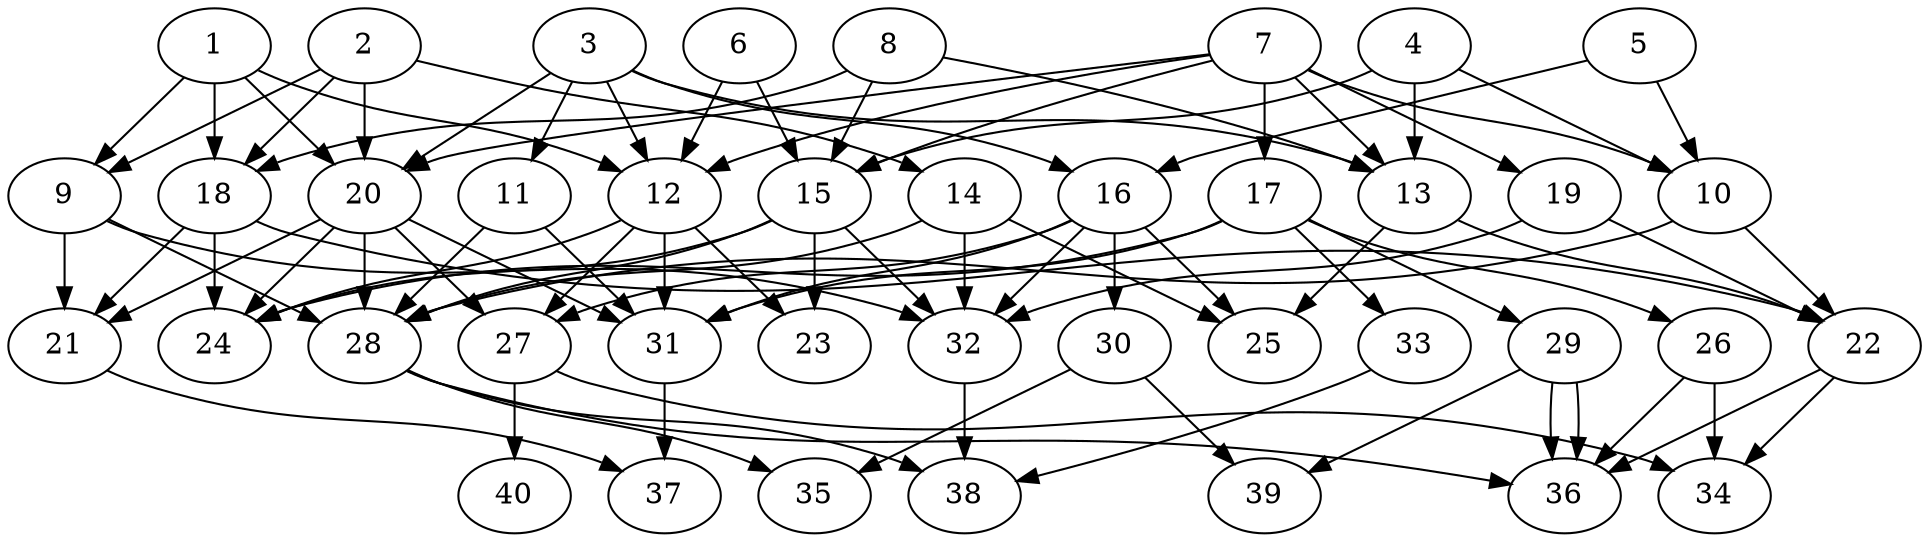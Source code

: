 // DAG automatically generated by daggen at Thu Oct  3 14:06:50 2019
// ./daggen --dot -n 40 --ccr 0.3 --fat 0.7 --regular 0.5 --density 0.5 --mindata 5242880 --maxdata 52428800 
digraph G {
  1 [size="23910400", alpha="0.12", expect_size="7173120"] 
  1 -> 9 [size ="7173120"]
  1 -> 12 [size ="7173120"]
  1 -> 18 [size ="7173120"]
  1 -> 20 [size ="7173120"]
  2 [size="109697707", alpha="0.09", expect_size="32909312"] 
  2 -> 9 [size ="32909312"]
  2 -> 14 [size ="32909312"]
  2 -> 18 [size ="32909312"]
  2 -> 20 [size ="32909312"]
  3 [size="74072747", alpha="0.12", expect_size="22221824"] 
  3 -> 11 [size ="22221824"]
  3 -> 12 [size ="22221824"]
  3 -> 13 [size ="22221824"]
  3 -> 16 [size ="22221824"]
  3 -> 20 [size ="22221824"]
  4 [size="27183787", alpha="0.16", expect_size="8155136"] 
  4 -> 10 [size ="8155136"]
  4 -> 13 [size ="8155136"]
  4 -> 15 [size ="8155136"]
  5 [size="84288853", alpha="0.03", expect_size="25286656"] 
  5 -> 10 [size ="25286656"]
  5 -> 16 [size ="25286656"]
  6 [size="51793920", alpha="0.16", expect_size="15538176"] 
  6 -> 12 [size ="15538176"]
  6 -> 15 [size ="15538176"]
  7 [size="61945173", alpha="0.07", expect_size="18583552"] 
  7 -> 10 [size ="18583552"]
  7 -> 12 [size ="18583552"]
  7 -> 13 [size ="18583552"]
  7 -> 15 [size ="18583552"]
  7 -> 17 [size ="18583552"]
  7 -> 19 [size ="18583552"]
  7 -> 20 [size ="18583552"]
  8 [size="38338560", alpha="0.20", expect_size="11501568"] 
  8 -> 13 [size ="11501568"]
  8 -> 15 [size ="11501568"]
  8 -> 18 [size ="11501568"]
  9 [size="171141120", alpha="0.00", expect_size="51342336"] 
  9 -> 21 [size ="51342336"]
  9 -> 28 [size ="51342336"]
  9 -> 32 [size ="51342336"]
  10 [size="40492373", alpha="0.11", expect_size="12147712"] 
  10 -> 22 [size ="12147712"]
  10 -> 28 [size ="12147712"]
  11 [size="132625067", alpha="0.03", expect_size="39787520"] 
  11 -> 28 [size ="39787520"]
  11 -> 31 [size ="39787520"]
  12 [size="68205227", alpha="0.13", expect_size="20461568"] 
  12 -> 23 [size ="20461568"]
  12 -> 24 [size ="20461568"]
  12 -> 27 [size ="20461568"]
  12 -> 31 [size ="20461568"]
  13 [size="140465493", alpha="0.08", expect_size="42139648"] 
  13 -> 22 [size ="42139648"]
  13 -> 25 [size ="42139648"]
  14 [size="74195627", alpha="0.14", expect_size="22258688"] 
  14 -> 25 [size ="22258688"]
  14 -> 28 [size ="22258688"]
  14 -> 32 [size ="22258688"]
  15 [size="40567467", alpha="0.18", expect_size="12170240"] 
  15 -> 23 [size ="12170240"]
  15 -> 24 [size ="12170240"]
  15 -> 28 [size ="12170240"]
  15 -> 32 [size ="12170240"]
  16 [size="62566400", alpha="0.07", expect_size="18769920"] 
  16 -> 25 [size ="18769920"]
  16 -> 27 [size ="18769920"]
  16 -> 30 [size ="18769920"]
  16 -> 31 [size ="18769920"]
  16 -> 32 [size ="18769920"]
  17 [size="34884267", alpha="0.13", expect_size="10465280"] 
  17 -> 24 [size ="10465280"]
  17 -> 26 [size ="10465280"]
  17 -> 29 [size ="10465280"]
  17 -> 31 [size ="10465280"]
  17 -> 33 [size ="10465280"]
  18 [size="92904107", alpha="0.01", expect_size="27871232"] 
  18 -> 21 [size ="27871232"]
  18 -> 22 [size ="27871232"]
  18 -> 24 [size ="27871232"]
  19 [size="91593387", alpha="0.06", expect_size="27478016"] 
  19 -> 22 [size ="27478016"]
  19 -> 32 [size ="27478016"]
  20 [size="91839147", alpha="0.01", expect_size="27551744"] 
  20 -> 21 [size ="27551744"]
  20 -> 24 [size ="27551744"]
  20 -> 27 [size ="27551744"]
  20 -> 28 [size ="27551744"]
  20 -> 31 [size ="27551744"]
  21 [size="21589333", alpha="0.16", expect_size="6476800"] 
  21 -> 37 [size ="6476800"]
  22 [size="45882027", alpha="0.03", expect_size="13764608"] 
  22 -> 34 [size ="13764608"]
  22 -> 36 [size ="13764608"]
  23 [size="149633707", alpha="0.18", expect_size="44890112"] 
  24 [size="51486720", alpha="0.13", expect_size="15446016"] 
  25 [size="163198293", alpha="0.17", expect_size="48959488"] 
  26 [size="148780373", alpha="0.05", expect_size="44634112"] 
  26 -> 34 [size ="44634112"]
  26 -> 36 [size ="44634112"]
  27 [size="46240427", alpha="0.19", expect_size="13872128"] 
  27 -> 34 [size ="13872128"]
  27 -> 40 [size ="13872128"]
  28 [size="145742507", alpha="0.16", expect_size="43722752"] 
  28 -> 35 [size ="43722752"]
  28 -> 36 [size ="43722752"]
  28 -> 38 [size ="43722752"]
  29 [size="154668373", alpha="0.12", expect_size="46400512"] 
  29 -> 36 [size ="46400512"]
  29 -> 36 [size ="46400512"]
  29 -> 39 [size ="46400512"]
  30 [size="46622720", alpha="0.12", expect_size="13986816"] 
  30 -> 35 [size ="13986816"]
  30 -> 39 [size ="13986816"]
  31 [size="52910080", alpha="0.05", expect_size="15873024"] 
  31 -> 37 [size ="15873024"]
  32 [size="22678187", alpha="0.06", expect_size="6803456"] 
  32 -> 38 [size ="6803456"]
  33 [size="48155307", alpha="0.01", expect_size="14446592"] 
  33 -> 38 [size ="14446592"]
  34 [size="28644693", alpha="0.05", expect_size="8593408"] 
  35 [size="131147093", alpha="0.11", expect_size="39344128"] 
  36 [size="107905707", alpha="0.02", expect_size="32371712"] 
  37 [size="150521173", alpha="0.16", expect_size="45156352"] 
  38 [size="146182827", alpha="0.20", expect_size="43854848"] 
  39 [size="115749547", alpha="0.13", expect_size="34724864"] 
  40 [size="55606613", alpha="0.15", expect_size="16681984"] 
}
